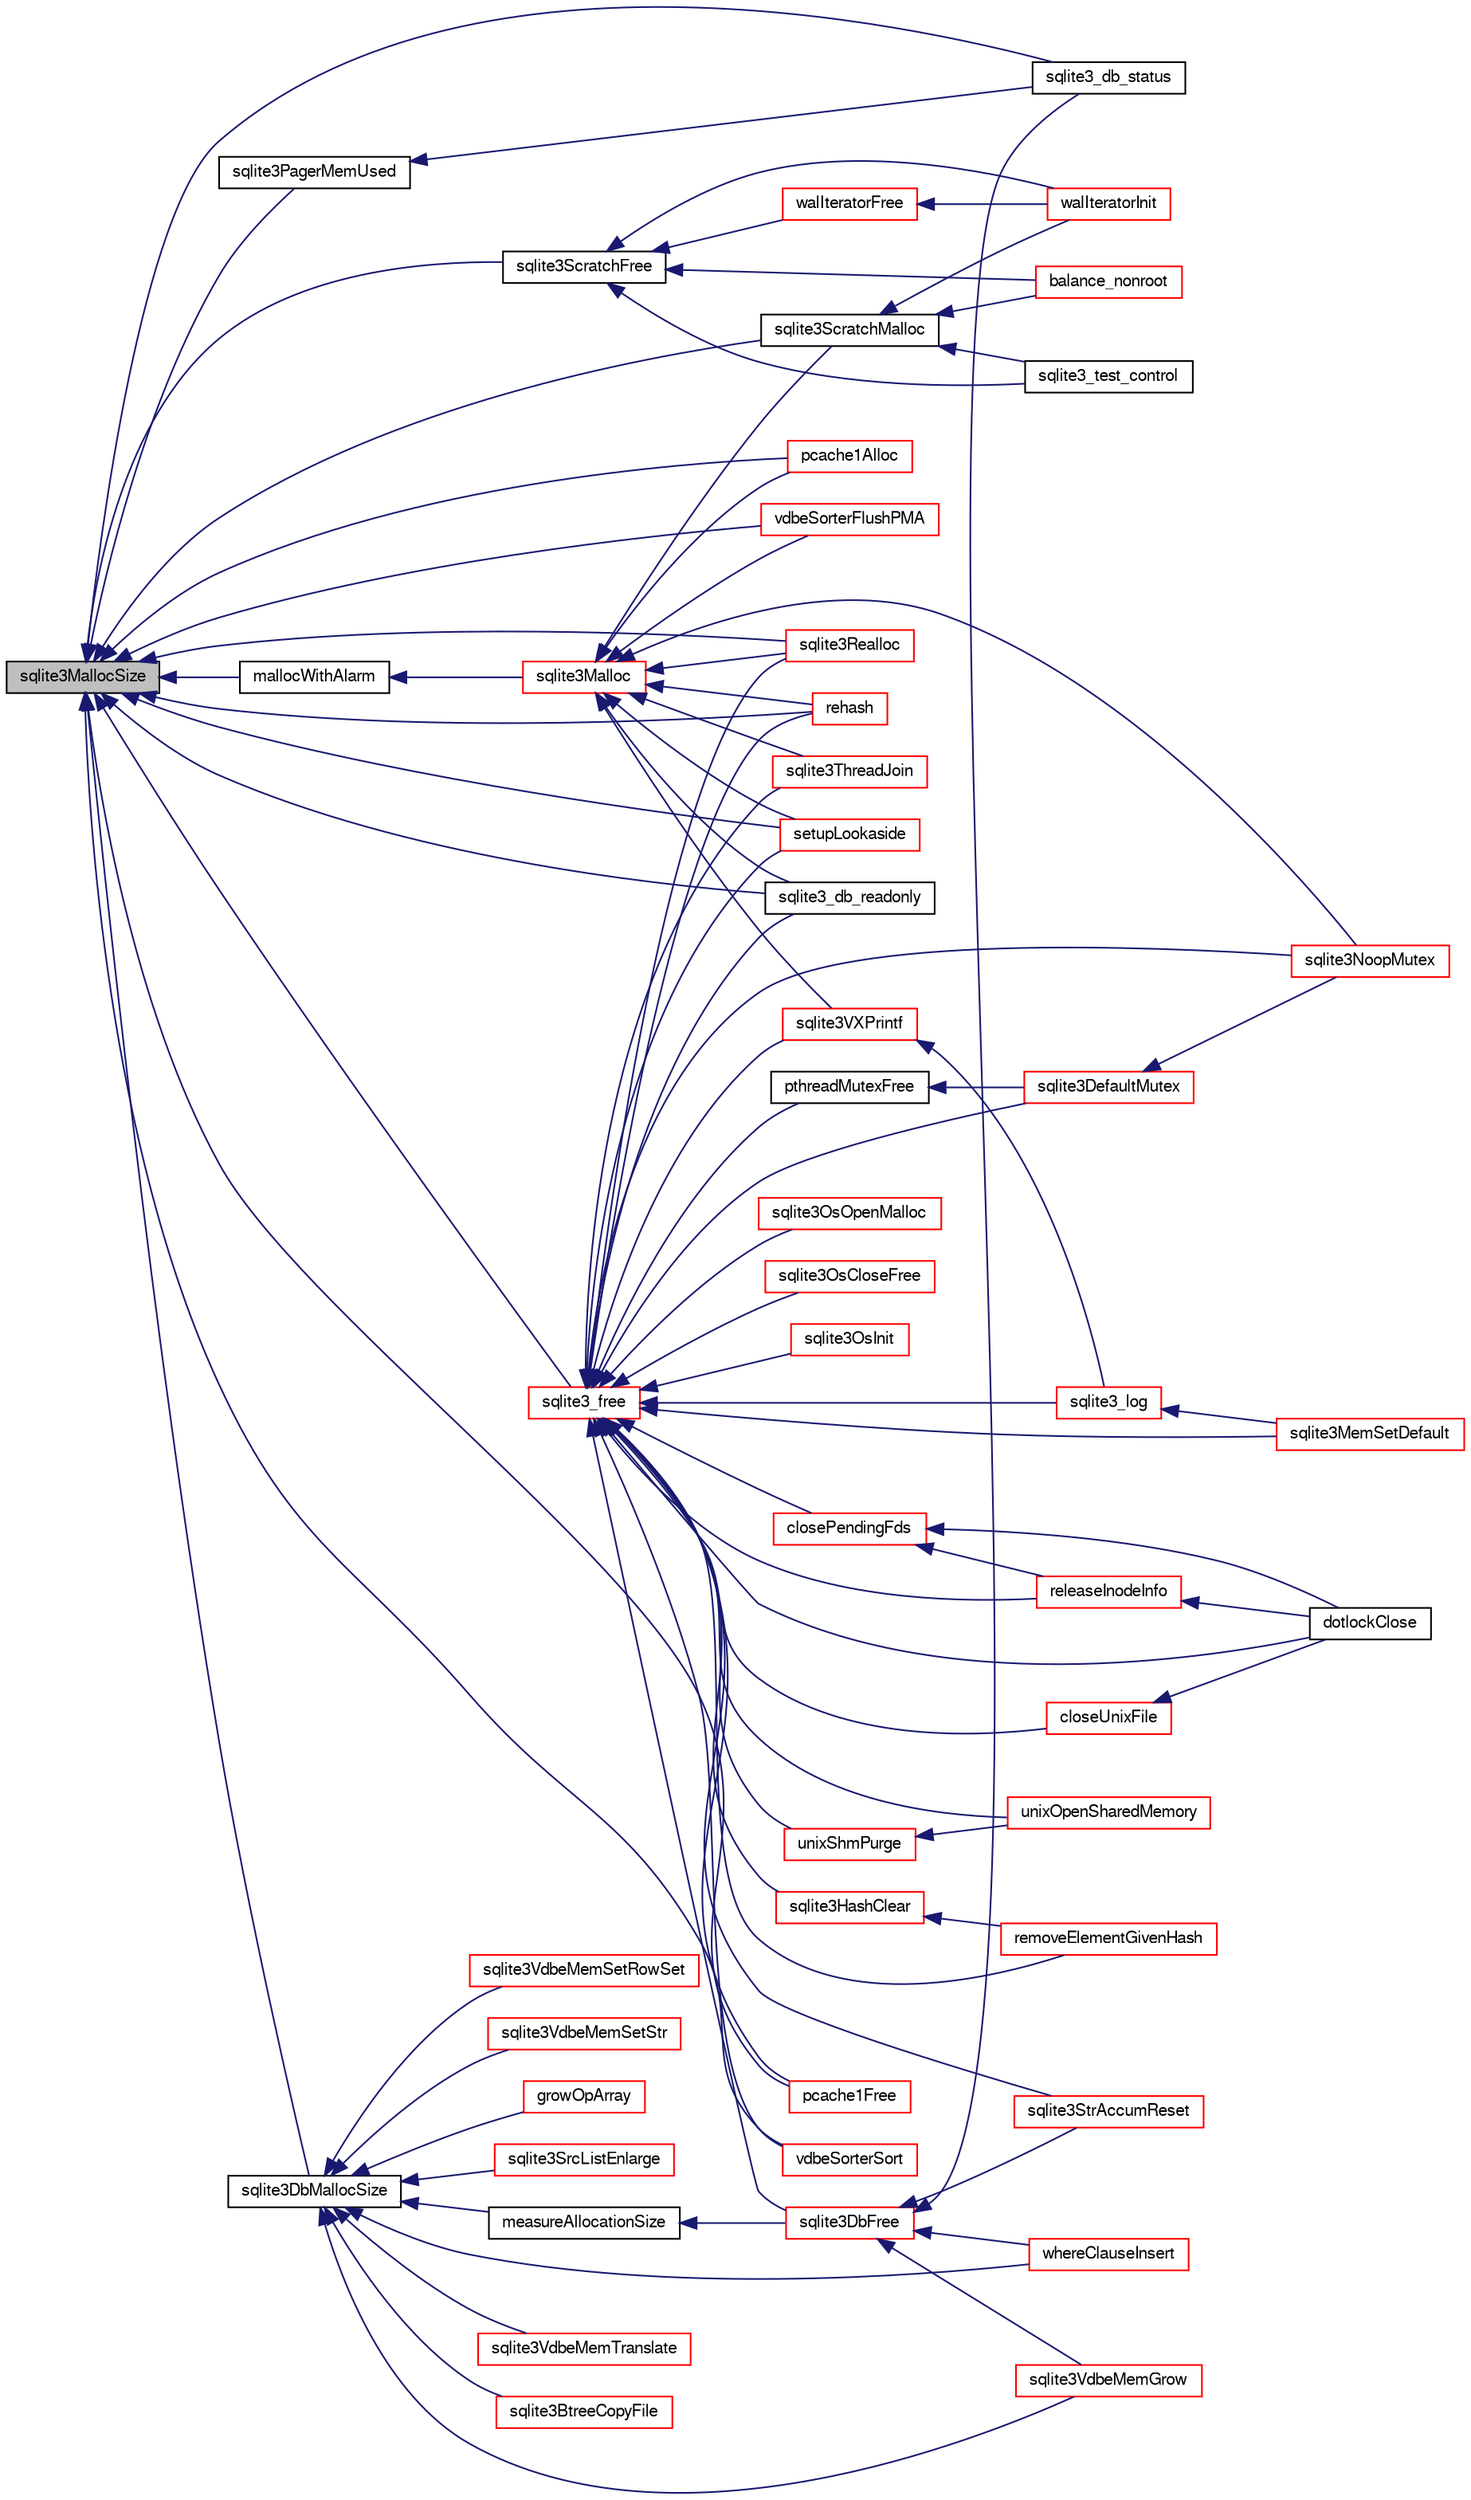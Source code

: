 digraph "sqlite3MallocSize"
{
  edge [fontname="FreeSans",fontsize="10",labelfontname="FreeSans",labelfontsize="10"];
  node [fontname="FreeSans",fontsize="10",shape=record];
  rankdir="LR";
  Node584352 [label="sqlite3MallocSize",height=0.2,width=0.4,color="black", fillcolor="grey75", style="filled", fontcolor="black"];
  Node584352 -> Node584353 [dir="back",color="midnightblue",fontsize="10",style="solid",fontname="FreeSans"];
  Node584353 [label="sqlite3_db_status",height=0.2,width=0.4,color="black", fillcolor="white", style="filled",URL="$sqlite3_8h.html#ab64e8333313ee2e44116842711818940"];
  Node584352 -> Node584354 [dir="back",color="midnightblue",fontsize="10",style="solid",fontname="FreeSans"];
  Node584354 [label="mallocWithAlarm",height=0.2,width=0.4,color="black", fillcolor="white", style="filled",URL="$sqlite3_8c.html#ab070d5cf8e48ec8a6a43cf025d48598b"];
  Node584354 -> Node584355 [dir="back",color="midnightblue",fontsize="10",style="solid",fontname="FreeSans"];
  Node584355 [label="sqlite3Malloc",height=0.2,width=0.4,color="red", fillcolor="white", style="filled",URL="$sqlite3_8c.html#a361a2eaa846b1885f123abe46f5d8b2b"];
  Node584355 -> Node584356 [dir="back",color="midnightblue",fontsize="10",style="solid",fontname="FreeSans"];
  Node584356 [label="sqlite3NoopMutex",height=0.2,width=0.4,color="red", fillcolor="white", style="filled",URL="$sqlite3_8c.html#a09742cde9ef371d94f8201d2cdb543e4"];
  Node584355 -> Node585234 [dir="back",color="midnightblue",fontsize="10",style="solid",fontname="FreeSans"];
  Node585234 [label="sqlite3ScratchMalloc",height=0.2,width=0.4,color="black", fillcolor="white", style="filled",URL="$sqlite3_8c.html#a9b883a0e42e20c9f0cd19bd87059c383"];
  Node585234 -> Node585128 [dir="back",color="midnightblue",fontsize="10",style="solid",fontname="FreeSans"];
  Node585128 [label="walIteratorInit",height=0.2,width=0.4,color="red", fillcolor="white", style="filled",URL="$sqlite3_8c.html#af32190641053b9108a09fac6ff0ad652"];
  Node585234 -> Node584661 [dir="back",color="midnightblue",fontsize="10",style="solid",fontname="FreeSans"];
  Node584661 [label="balance_nonroot",height=0.2,width=0.4,color="red", fillcolor="white", style="filled",URL="$sqlite3_8c.html#a513ba5c0beb3462a4b60064469f1539d"];
  Node585234 -> Node584368 [dir="back",color="midnightblue",fontsize="10",style="solid",fontname="FreeSans"];
  Node584368 [label="sqlite3_test_control",height=0.2,width=0.4,color="black", fillcolor="white", style="filled",URL="$sqlite3_8h.html#a3d90fdf0f259711a4e3822e12cd86106"];
  Node584355 -> Node585235 [dir="back",color="midnightblue",fontsize="10",style="solid",fontname="FreeSans"];
  Node585235 [label="sqlite3Realloc",height=0.2,width=0.4,color="red", fillcolor="white", style="filled",URL="$sqlite3_8c.html#ad53aefdfc088f622e23ffe838201fe22"];
  Node584355 -> Node585030 [dir="back",color="midnightblue",fontsize="10",style="solid",fontname="FreeSans"];
  Node585030 [label="sqlite3VXPrintf",height=0.2,width=0.4,color="red", fillcolor="white", style="filled",URL="$sqlite3_8c.html#a63c25806c9bd4a2b76f9a0eb232c6bde"];
  Node585030 -> Node585032 [dir="back",color="midnightblue",fontsize="10",style="solid",fontname="FreeSans"];
  Node585032 [label="sqlite3_log",height=0.2,width=0.4,color="red", fillcolor="white", style="filled",URL="$sqlite3_8h.html#a298c9699bf9c143662c6b1fec4b2dc3b"];
  Node585032 -> Node584842 [dir="back",color="midnightblue",fontsize="10",style="solid",fontname="FreeSans"];
  Node584842 [label="sqlite3MemSetDefault",height=0.2,width=0.4,color="red", fillcolor="white", style="filled",URL="$sqlite3_8c.html#a162fbfd727e92c5f8f72625b5ff62549"];
  Node584355 -> Node585312 [dir="back",color="midnightblue",fontsize="10",style="solid",fontname="FreeSans"];
  Node585312 [label="sqlite3ThreadJoin",height=0.2,width=0.4,color="red", fillcolor="white", style="filled",URL="$sqlite3_8c.html#a5d675a90f2ab38ee6ca70a0a6345e225"];
  Node584355 -> Node584779 [dir="back",color="midnightblue",fontsize="10",style="solid",fontname="FreeSans"];
  Node584779 [label="rehash",height=0.2,width=0.4,color="red", fillcolor="white", style="filled",URL="$sqlite3_8c.html#a4851529638f6c7af16239ee6e2dcc628"];
  Node584355 -> Node585318 [dir="back",color="midnightblue",fontsize="10",style="solid",fontname="FreeSans"];
  Node585318 [label="pcache1Alloc",height=0.2,width=0.4,color="red", fillcolor="white", style="filled",URL="$sqlite3_8c.html#ad80f2390e3fdf5c2feab3ea212d4e9a8"];
  Node584355 -> Node584998 [dir="back",color="midnightblue",fontsize="10",style="solid",fontname="FreeSans"];
  Node584998 [label="vdbeSorterFlushPMA",height=0.2,width=0.4,color="red", fillcolor="white", style="filled",URL="$sqlite3_8c.html#ada9bb002d01885ef3856a19b12b99151"];
  Node584355 -> Node584837 [dir="back",color="midnightblue",fontsize="10",style="solid",fontname="FreeSans"];
  Node584837 [label="setupLookaside",height=0.2,width=0.4,color="red", fillcolor="white", style="filled",URL="$sqlite3_8c.html#a83e30e8059c0e1a0537a569a91ce81e5"];
  Node584355 -> Node584841 [dir="back",color="midnightblue",fontsize="10",style="solid",fontname="FreeSans"];
  Node584841 [label="sqlite3_db_readonly",height=0.2,width=0.4,color="black", fillcolor="white", style="filled",URL="$sqlite3_8h.html#a96c378e7022e7a8a375e23f7fc662cdd"];
  Node584352 -> Node585234 [dir="back",color="midnightblue",fontsize="10",style="solid",fontname="FreeSans"];
  Node584352 -> Node585330 [dir="back",color="midnightblue",fontsize="10",style="solid",fontname="FreeSans"];
  Node585330 [label="sqlite3ScratchFree",height=0.2,width=0.4,color="black", fillcolor="white", style="filled",URL="$sqlite3_8c.html#a1a90fe6ec9fbbba9f40ccb7cae4f5b27"];
  Node585330 -> Node585331 [dir="back",color="midnightblue",fontsize="10",style="solid",fontname="FreeSans"];
  Node585331 [label="walIteratorFree",height=0.2,width=0.4,color="red", fillcolor="white", style="filled",URL="$sqlite3_8c.html#acc257aa6280bbe73e1ba1981535b515b"];
  Node585331 -> Node585128 [dir="back",color="midnightblue",fontsize="10",style="solid",fontname="FreeSans"];
  Node585330 -> Node585128 [dir="back",color="midnightblue",fontsize="10",style="solid",fontname="FreeSans"];
  Node585330 -> Node584661 [dir="back",color="midnightblue",fontsize="10",style="solid",fontname="FreeSans"];
  Node585330 -> Node584368 [dir="back",color="midnightblue",fontsize="10",style="solid",fontname="FreeSans"];
  Node584352 -> Node585332 [dir="back",color="midnightblue",fontsize="10",style="solid",fontname="FreeSans"];
  Node585332 [label="sqlite3DbMallocSize",height=0.2,width=0.4,color="black", fillcolor="white", style="filled",URL="$sqlite3_8c.html#aa397e5a8a03495203a0767abf0a71f86"];
  Node585332 -> Node585333 [dir="back",color="midnightblue",fontsize="10",style="solid",fontname="FreeSans"];
  Node585333 [label="measureAllocationSize",height=0.2,width=0.4,color="black", fillcolor="white", style="filled",URL="$sqlite3_8c.html#a45731e644a22fdb756e2b6337224217a"];
  Node585333 -> Node585334 [dir="back",color="midnightblue",fontsize="10",style="solid",fontname="FreeSans"];
  Node585334 [label="sqlite3DbFree",height=0.2,width=0.4,color="red", fillcolor="white", style="filled",URL="$sqlite3_8c.html#ac70ab821a6607b4a1b909582dc37a069"];
  Node585334 -> Node584353 [dir="back",color="midnightblue",fontsize="10",style="solid",fontname="FreeSans"];
  Node585334 -> Node585335 [dir="back",color="midnightblue",fontsize="10",style="solid",fontname="FreeSans"];
  Node585335 [label="sqlite3StrAccumReset",height=0.2,width=0.4,color="red", fillcolor="white", style="filled",URL="$sqlite3_8c.html#ad7e70f4ec9d2fa3a63a371e2c7c555d8"];
  Node585334 -> Node585136 [dir="back",color="midnightblue",fontsize="10",style="solid",fontname="FreeSans"];
  Node585136 [label="sqlite3VdbeMemGrow",height=0.2,width=0.4,color="red", fillcolor="white", style="filled",URL="$sqlite3_8c.html#aba753c9690ae0ba31b5100945cf29447"];
  Node585334 -> Node584629 [dir="back",color="midnightblue",fontsize="10",style="solid",fontname="FreeSans"];
  Node584629 [label="whereClauseInsert",height=0.2,width=0.4,color="red", fillcolor="white", style="filled",URL="$sqlite3_8c.html#a041437b48ab90370901a024e385193da"];
  Node585332 -> Node585178 [dir="back",color="midnightblue",fontsize="10",style="solid",fontname="FreeSans"];
  Node585178 [label="sqlite3VdbeMemTranslate",height=0.2,width=0.4,color="red", fillcolor="white", style="filled",URL="$sqlite3_8c.html#adc5f07459f00d96ec7591be255d029f5"];
  Node585332 -> Node584587 [dir="back",color="midnightblue",fontsize="10",style="solid",fontname="FreeSans"];
  Node584587 [label="sqlite3BtreeCopyFile",height=0.2,width=0.4,color="red", fillcolor="white", style="filled",URL="$sqlite3_8c.html#a4d9e19a79f0d5c1dfcef0bd137ae83f9"];
  Node585332 -> Node585136 [dir="back",color="midnightblue",fontsize="10",style="solid",fontname="FreeSans"];
  Node585332 -> Node585302 [dir="back",color="midnightblue",fontsize="10",style="solid",fontname="FreeSans"];
  Node585302 [label="sqlite3VdbeMemSetRowSet",height=0.2,width=0.4,color="red", fillcolor="white", style="filled",URL="$sqlite3_8c.html#a6c59f681fc1caa0acf431ed2e98a8366"];
  Node585332 -> Node585138 [dir="back",color="midnightblue",fontsize="10",style="solid",fontname="FreeSans"];
  Node585138 [label="sqlite3VdbeMemSetStr",height=0.2,width=0.4,color="red", fillcolor="white", style="filled",URL="$sqlite3_8c.html#a9697bec7c3b512483638ea3646191d7d"];
  Node585332 -> Node585192 [dir="back",color="midnightblue",fontsize="10",style="solid",fontname="FreeSans"];
  Node585192 [label="growOpArray",height=0.2,width=0.4,color="red", fillcolor="white", style="filled",URL="$sqlite3_8c.html#adb00b9ead01ffe0d757d5a6d0853ada5"];
  Node585332 -> Node585227 [dir="back",color="midnightblue",fontsize="10",style="solid",fontname="FreeSans"];
  Node585227 [label="sqlite3SrcListEnlarge",height=0.2,width=0.4,color="red", fillcolor="white", style="filled",URL="$sqlite3_8c.html#aac45cc6a2a4e23a49a88ff54b09b5a2b"];
  Node585332 -> Node584629 [dir="back",color="midnightblue",fontsize="10",style="solid",fontname="FreeSans"];
  Node584352 -> Node585406 [dir="back",color="midnightblue",fontsize="10",style="solid",fontname="FreeSans"];
  Node585406 [label="sqlite3_free",height=0.2,width=0.4,color="red", fillcolor="white", style="filled",URL="$sqlite3_8h.html#a6552349e36a8a691af5487999ab09519"];
  Node585406 -> Node585239 [dir="back",color="midnightblue",fontsize="10",style="solid",fontname="FreeSans"];
  Node585239 [label="sqlite3OsOpenMalloc",height=0.2,width=0.4,color="red", fillcolor="white", style="filled",URL="$sqlite3_8c.html#a4dc767ca46426d6ffc5fa54d96a80cd2"];
  Node585406 -> Node585407 [dir="back",color="midnightblue",fontsize="10",style="solid",fontname="FreeSans"];
  Node585407 [label="sqlite3OsCloseFree",height=0.2,width=0.4,color="red", fillcolor="white", style="filled",URL="$sqlite3_8c.html#a55e2ac414d354ed16d51e9fb500e21df"];
  Node585406 -> Node584770 [dir="back",color="midnightblue",fontsize="10",style="solid",fontname="FreeSans"];
  Node584770 [label="sqlite3OsInit",height=0.2,width=0.4,color="red", fillcolor="white", style="filled",URL="$sqlite3_8c.html#afeaa886fe1ca086a30fd278b1d069762"];
  Node585406 -> Node584842 [dir="back",color="midnightblue",fontsize="10",style="solid",fontname="FreeSans"];
  Node585406 -> Node584356 [dir="back",color="midnightblue",fontsize="10",style="solid",fontname="FreeSans"];
  Node585406 -> Node585408 [dir="back",color="midnightblue",fontsize="10",style="solid",fontname="FreeSans"];
  Node585408 [label="pthreadMutexFree",height=0.2,width=0.4,color="black", fillcolor="white", style="filled",URL="$sqlite3_8c.html#ac2abf0acf925b9e3feecb4c0f3e10003"];
  Node585408 -> Node585242 [dir="back",color="midnightblue",fontsize="10",style="solid",fontname="FreeSans"];
  Node585242 [label="sqlite3DefaultMutex",height=0.2,width=0.4,color="red", fillcolor="white", style="filled",URL="$sqlite3_8c.html#ac895a71e325f9b2f9b862f737c17aca8"];
  Node585242 -> Node584356 [dir="back",color="midnightblue",fontsize="10",style="solid",fontname="FreeSans"];
  Node585406 -> Node585242 [dir="back",color="midnightblue",fontsize="10",style="solid",fontname="FreeSans"];
  Node585406 -> Node585334 [dir="back",color="midnightblue",fontsize="10",style="solid",fontname="FreeSans"];
  Node585406 -> Node585235 [dir="back",color="midnightblue",fontsize="10",style="solid",fontname="FreeSans"];
  Node585406 -> Node585030 [dir="back",color="midnightblue",fontsize="10",style="solid",fontname="FreeSans"];
  Node585406 -> Node585335 [dir="back",color="midnightblue",fontsize="10",style="solid",fontname="FreeSans"];
  Node585406 -> Node585032 [dir="back",color="midnightblue",fontsize="10",style="solid",fontname="FreeSans"];
  Node585406 -> Node585312 [dir="back",color="midnightblue",fontsize="10",style="solid",fontname="FreeSans"];
  Node585406 -> Node585409 [dir="back",color="midnightblue",fontsize="10",style="solid",fontname="FreeSans"];
  Node585409 [label="sqlite3HashClear",height=0.2,width=0.4,color="red", fillcolor="white", style="filled",URL="$sqlite3_8c.html#acc7a2dfa6603c59af14b3792fe463c73"];
  Node585409 -> Node585410 [dir="back",color="midnightblue",fontsize="10",style="solid",fontname="FreeSans"];
  Node585410 [label="removeElementGivenHash",height=0.2,width=0.4,color="red", fillcolor="white", style="filled",URL="$sqlite3_8c.html#a97ff4ac3846af0f8caf5426adfa2808a"];
  Node585406 -> Node584779 [dir="back",color="midnightblue",fontsize="10",style="solid",fontname="FreeSans"];
  Node585406 -> Node585410 [dir="back",color="midnightblue",fontsize="10",style="solid",fontname="FreeSans"];
  Node585406 -> Node585045 [dir="back",color="midnightblue",fontsize="10",style="solid",fontname="FreeSans"];
  Node585045 [label="closePendingFds",height=0.2,width=0.4,color="red", fillcolor="white", style="filled",URL="$sqlite3_8c.html#a5ce21209c92740d0a7171235d32f2ada"];
  Node585045 -> Node585046 [dir="back",color="midnightblue",fontsize="10",style="solid",fontname="FreeSans"];
  Node585046 [label="releaseInodeInfo",height=0.2,width=0.4,color="red", fillcolor="white", style="filled",URL="$sqlite3_8c.html#aae07c58190c3878bb635ca8e50a3ff1a"];
  Node585046 -> Node585048 [dir="back",color="midnightblue",fontsize="10",style="solid",fontname="FreeSans"];
  Node585048 [label="dotlockClose",height=0.2,width=0.4,color="black", fillcolor="white", style="filled",URL="$sqlite3_8c.html#aa72eaafaa850f2889e15af7cfb08fa1b"];
  Node585045 -> Node585048 [dir="back",color="midnightblue",fontsize="10",style="solid",fontname="FreeSans"];
  Node585406 -> Node585046 [dir="back",color="midnightblue",fontsize="10",style="solid",fontname="FreeSans"];
  Node585406 -> Node585051 [dir="back",color="midnightblue",fontsize="10",style="solid",fontname="FreeSans"];
  Node585051 [label="closeUnixFile",height=0.2,width=0.4,color="red", fillcolor="white", style="filled",URL="$sqlite3_8c.html#ac11bfe29d9353ee80f95a520e83f997f"];
  Node585051 -> Node585048 [dir="back",color="midnightblue",fontsize="10",style="solid",fontname="FreeSans"];
  Node585406 -> Node585048 [dir="back",color="midnightblue",fontsize="10",style="solid",fontname="FreeSans"];
  Node585406 -> Node585054 [dir="back",color="midnightblue",fontsize="10",style="solid",fontname="FreeSans"];
  Node585054 [label="unixShmPurge",height=0.2,width=0.4,color="red", fillcolor="white", style="filled",URL="$sqlite3_8c.html#a89b00f37b59738ab669aa66f70f5962b"];
  Node585054 -> Node584772 [dir="back",color="midnightblue",fontsize="10",style="solid",fontname="FreeSans"];
  Node584772 [label="unixOpenSharedMemory",height=0.2,width=0.4,color="red", fillcolor="white", style="filled",URL="$sqlite3_8c.html#a30775afa2e08ca6ddc7853326afed7c7"];
  Node585406 -> Node584772 [dir="back",color="midnightblue",fontsize="10",style="solid",fontname="FreeSans"];
  Node585406 -> Node585414 [dir="back",color="midnightblue",fontsize="10",style="solid",fontname="FreeSans"];
  Node585414 [label="pcache1Free",height=0.2,width=0.4,color="red", fillcolor="white", style="filled",URL="$sqlite3_8c.html#a283e764f60afec3ed4995402b6604ceb"];
  Node585406 -> Node584995 [dir="back",color="midnightblue",fontsize="10",style="solid",fontname="FreeSans"];
  Node584995 [label="vdbeSorterSort",height=0.2,width=0.4,color="red", fillcolor="white", style="filled",URL="$sqlite3_8c.html#a37472d80f20a7dec4ce84ad277d3341c"];
  Node585406 -> Node584837 [dir="back",color="midnightblue",fontsize="10",style="solid",fontname="FreeSans"];
  Node585406 -> Node584841 [dir="back",color="midnightblue",fontsize="10",style="solid",fontname="FreeSans"];
  Node584352 -> Node585235 [dir="back",color="midnightblue",fontsize="10",style="solid",fontname="FreeSans"];
  Node584352 -> Node584779 [dir="back",color="midnightblue",fontsize="10",style="solid",fontname="FreeSans"];
  Node584352 -> Node585318 [dir="back",color="midnightblue",fontsize="10",style="solid",fontname="FreeSans"];
  Node584352 -> Node585414 [dir="back",color="midnightblue",fontsize="10",style="solid",fontname="FreeSans"];
  Node584352 -> Node585434 [dir="back",color="midnightblue",fontsize="10",style="solid",fontname="FreeSans"];
  Node585434 [label="sqlite3PagerMemUsed",height=0.2,width=0.4,color="black", fillcolor="white", style="filled",URL="$sqlite3_8c.html#a71290706ab2472c874eac348b0771f8e"];
  Node585434 -> Node584353 [dir="back",color="midnightblue",fontsize="10",style="solid",fontname="FreeSans"];
  Node584352 -> Node584995 [dir="back",color="midnightblue",fontsize="10",style="solid",fontname="FreeSans"];
  Node584352 -> Node584998 [dir="back",color="midnightblue",fontsize="10",style="solid",fontname="FreeSans"];
  Node584352 -> Node584837 [dir="back",color="midnightblue",fontsize="10",style="solid",fontname="FreeSans"];
  Node584352 -> Node584841 [dir="back",color="midnightblue",fontsize="10",style="solid",fontname="FreeSans"];
}
